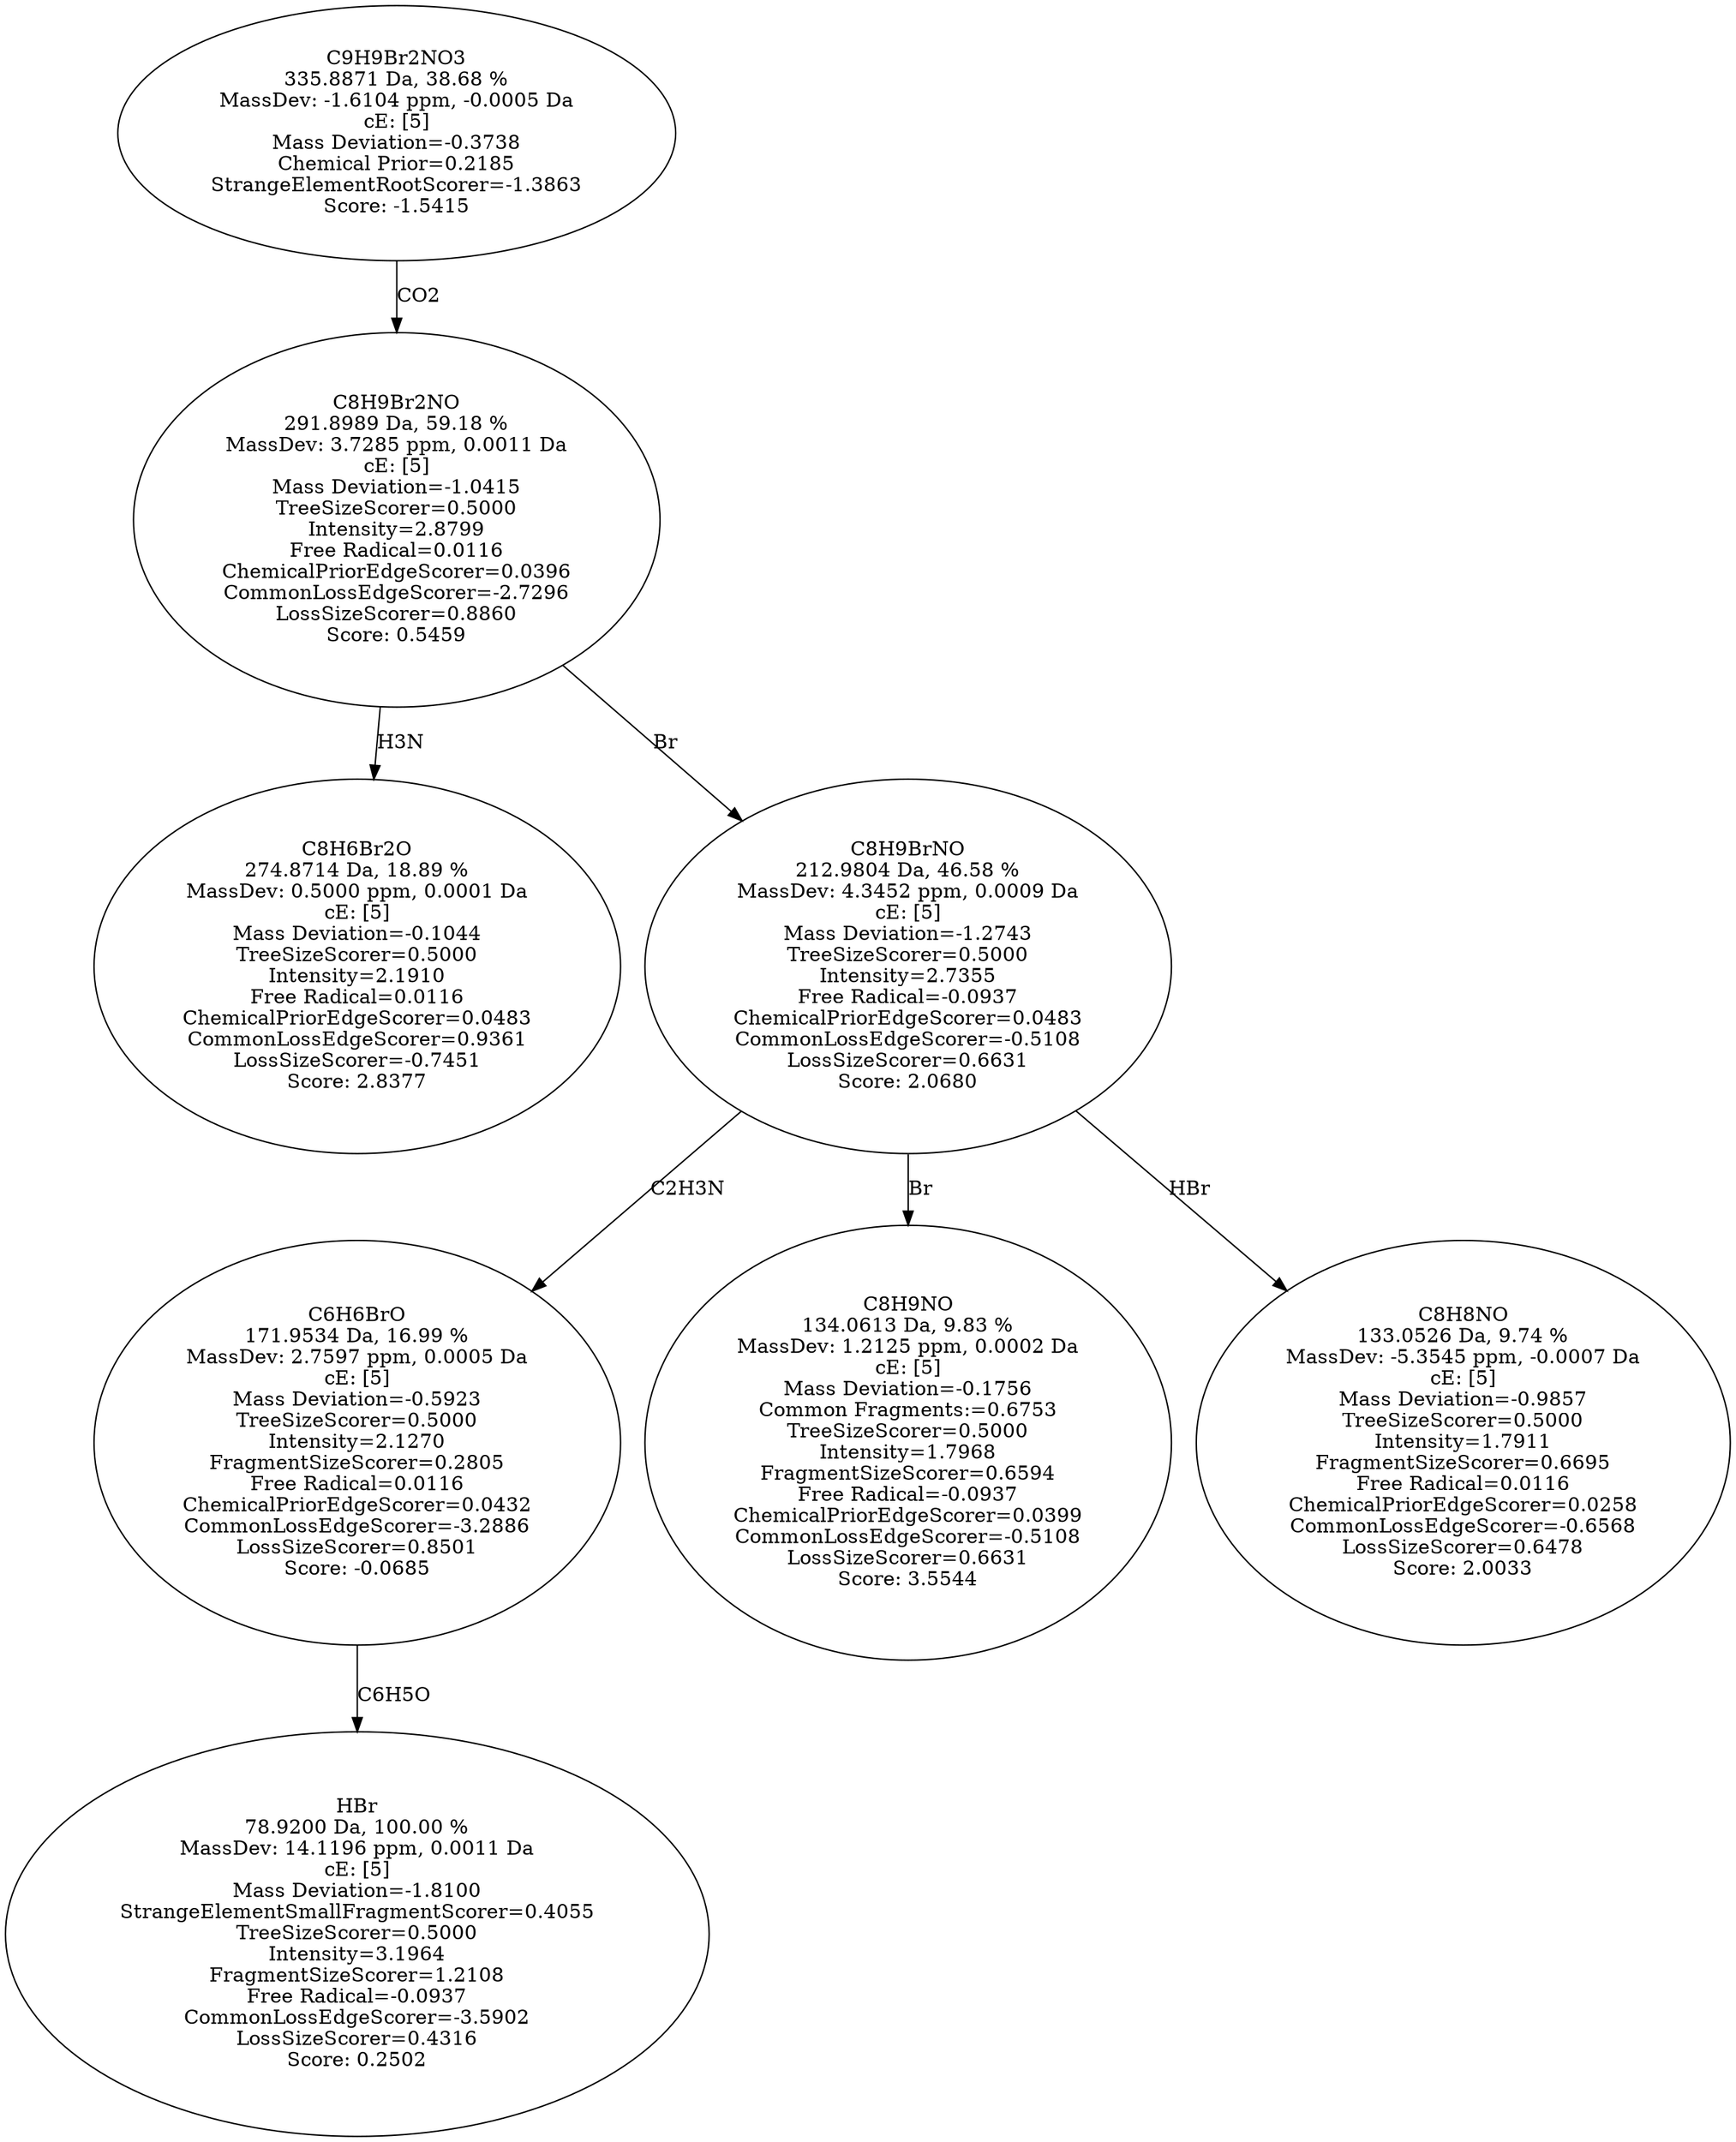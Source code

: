 strict digraph {
v1 [label="C8H6Br2O\n274.8714 Da, 18.89 %\nMassDev: 0.5000 ppm, 0.0001 Da\ncE: [5]\nMass Deviation=-0.1044\nTreeSizeScorer=0.5000\nIntensity=2.1910\nFree Radical=0.0116\nChemicalPriorEdgeScorer=0.0483\nCommonLossEdgeScorer=0.9361\nLossSizeScorer=-0.7451\nScore: 2.8377"];
v2 [label="HBr\n78.9200 Da, 100.00 %\nMassDev: 14.1196 ppm, 0.0011 Da\ncE: [5]\nMass Deviation=-1.8100\nStrangeElementSmallFragmentScorer=0.4055\nTreeSizeScorer=0.5000\nIntensity=3.1964\nFragmentSizeScorer=1.2108\nFree Radical=-0.0937\nCommonLossEdgeScorer=-3.5902\nLossSizeScorer=0.4316\nScore: 0.2502"];
v3 [label="C6H6BrO\n171.9534 Da, 16.99 %\nMassDev: 2.7597 ppm, 0.0005 Da\ncE: [5]\nMass Deviation=-0.5923\nTreeSizeScorer=0.5000\nIntensity=2.1270\nFragmentSizeScorer=0.2805\nFree Radical=0.0116\nChemicalPriorEdgeScorer=0.0432\nCommonLossEdgeScorer=-3.2886\nLossSizeScorer=0.8501\nScore: -0.0685"];
v4 [label="C8H9NO\n134.0613 Da, 9.83 %\nMassDev: 1.2125 ppm, 0.0002 Da\ncE: [5]\nMass Deviation=-0.1756\nCommon Fragments:=0.6753\nTreeSizeScorer=0.5000\nIntensity=1.7968\nFragmentSizeScorer=0.6594\nFree Radical=-0.0937\nChemicalPriorEdgeScorer=0.0399\nCommonLossEdgeScorer=-0.5108\nLossSizeScorer=0.6631\nScore: 3.5544"];
v5 [label="C8H8NO\n133.0526 Da, 9.74 %\nMassDev: -5.3545 ppm, -0.0007 Da\ncE: [5]\nMass Deviation=-0.9857\nTreeSizeScorer=0.5000\nIntensity=1.7911\nFragmentSizeScorer=0.6695\nFree Radical=0.0116\nChemicalPriorEdgeScorer=0.0258\nCommonLossEdgeScorer=-0.6568\nLossSizeScorer=0.6478\nScore: 2.0033"];
v6 [label="C8H9BrNO\n212.9804 Da, 46.58 %\nMassDev: 4.3452 ppm, 0.0009 Da\ncE: [5]\nMass Deviation=-1.2743\nTreeSizeScorer=0.5000\nIntensity=2.7355\nFree Radical=-0.0937\nChemicalPriorEdgeScorer=0.0483\nCommonLossEdgeScorer=-0.5108\nLossSizeScorer=0.6631\nScore: 2.0680"];
v7 [label="C8H9Br2NO\n291.8989 Da, 59.18 %\nMassDev: 3.7285 ppm, 0.0011 Da\ncE: [5]\nMass Deviation=-1.0415\nTreeSizeScorer=0.5000\nIntensity=2.8799\nFree Radical=0.0116\nChemicalPriorEdgeScorer=0.0396\nCommonLossEdgeScorer=-2.7296\nLossSizeScorer=0.8860\nScore: 0.5459"];
v8 [label="C9H9Br2NO3\n335.8871 Da, 38.68 %\nMassDev: -1.6104 ppm, -0.0005 Da\ncE: [5]\nMass Deviation=-0.3738\nChemical Prior=0.2185\nStrangeElementRootScorer=-1.3863\nScore: -1.5415"];
v7 -> v1 [label="H3N"];
v3 -> v2 [label="C6H5O"];
v6 -> v3 [label="C2H3N"];
v6 -> v4 [label="Br"];
v6 -> v5 [label="HBr"];
v7 -> v6 [label="Br"];
v8 -> v7 [label="CO2"];
}